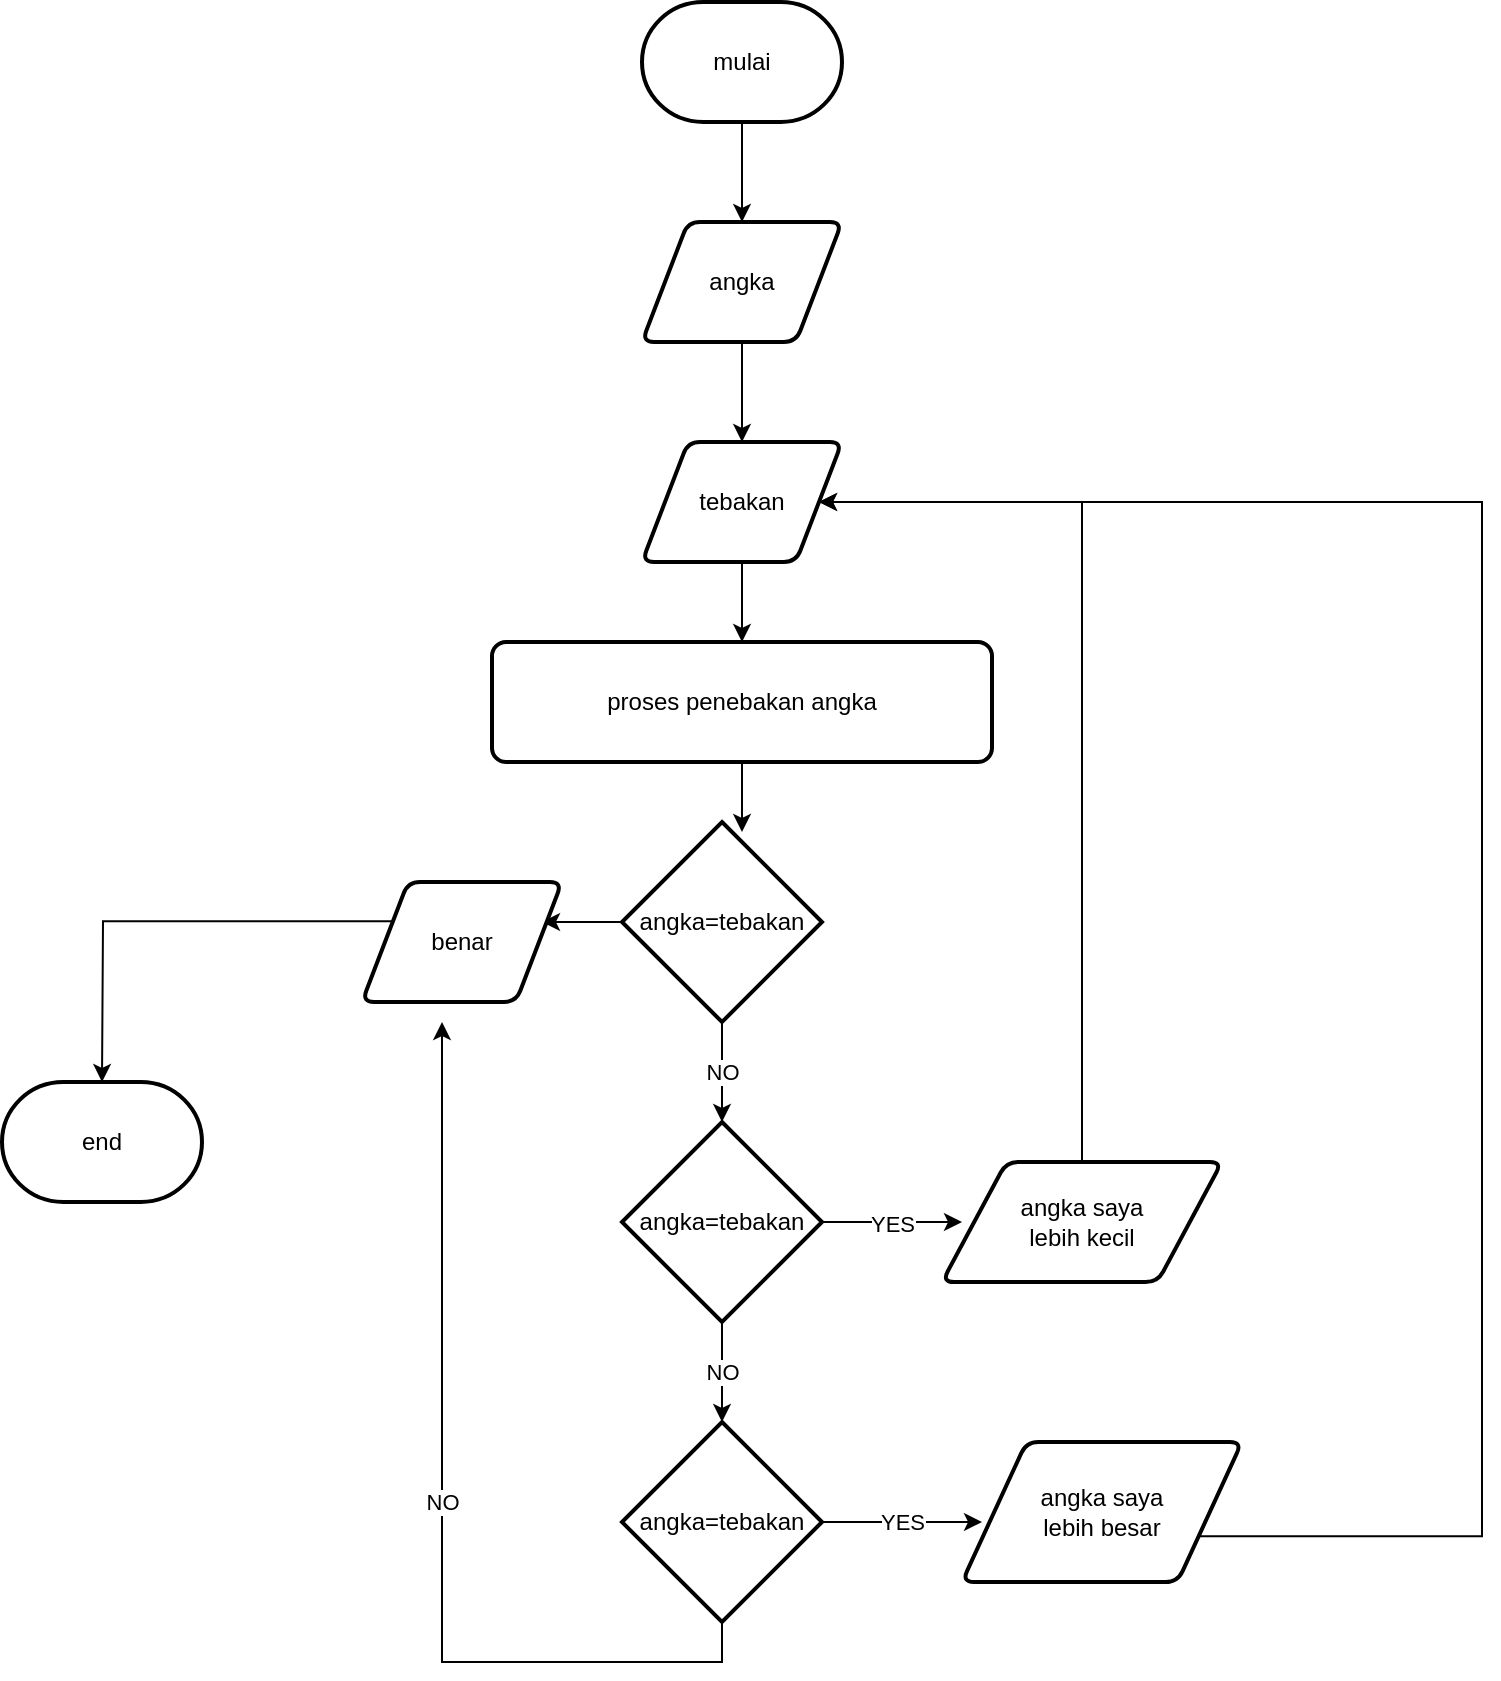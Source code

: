 <mxfile version="22.0.2" type="github">
  <diagram name="Page-1" id="-Rve0Tr7pEIlJw6nE0QR">
    <mxGraphModel dx="880" dy="1570" grid="1" gridSize="10" guides="1" tooltips="1" connect="1" arrows="1" fold="1" page="1" pageScale="1" pageWidth="850" pageHeight="1100" math="0" shadow="0">
      <root>
        <mxCell id="0" />
        <mxCell id="1" parent="0" />
        <mxCell id="lK5pPZv2jzX1POyeuz0M-36" style="edgeStyle=none;rounded=0;orthogonalLoop=1;jettySize=auto;html=1;exitX=0.5;exitY=1;exitDx=0;exitDy=0;exitPerimeter=0;" parent="1" source="lK5pPZv2jzX1POyeuz0M-35" edge="1">
          <mxGeometry relative="1" as="geometry">
            <mxPoint x="400" y="110" as="targetPoint" />
          </mxGeometry>
        </mxCell>
        <mxCell id="lK5pPZv2jzX1POyeuz0M-35" value="mulai" style="strokeWidth=2;html=1;shape=mxgraph.flowchart.terminator;whiteSpace=wrap;" parent="1" vertex="1">
          <mxGeometry x="350" width="100" height="60" as="geometry" />
        </mxCell>
        <mxCell id="lK5pPZv2jzX1POyeuz0M-38" style="edgeStyle=none;rounded=0;orthogonalLoop=1;jettySize=auto;html=1;exitX=0.5;exitY=1;exitDx=0;exitDy=0;" parent="1" source="lK5pPZv2jzX1POyeuz0M-37" edge="1">
          <mxGeometry relative="1" as="geometry">
            <mxPoint x="400" y="220" as="targetPoint" />
          </mxGeometry>
        </mxCell>
        <mxCell id="lK5pPZv2jzX1POyeuz0M-37" value="angka" style="shape=parallelogram;html=1;strokeWidth=2;perimeter=parallelogramPerimeter;whiteSpace=wrap;rounded=1;arcSize=12;size=0.23;" parent="1" vertex="1">
          <mxGeometry x="350" y="110" width="100" height="60" as="geometry" />
        </mxCell>
        <mxCell id="lK5pPZv2jzX1POyeuz0M-40" style="edgeStyle=none;rounded=0;orthogonalLoop=1;jettySize=auto;html=1;exitX=0.5;exitY=1;exitDx=0;exitDy=0;" parent="1" source="lK5pPZv2jzX1POyeuz0M-39" edge="1">
          <mxGeometry relative="1" as="geometry">
            <mxPoint x="400" y="320" as="targetPoint" />
          </mxGeometry>
        </mxCell>
        <mxCell id="lK5pPZv2jzX1POyeuz0M-39" value="tebakan" style="shape=parallelogram;html=1;strokeWidth=2;perimeter=parallelogramPerimeter;whiteSpace=wrap;rounded=1;arcSize=12;size=0.23;" parent="1" vertex="1">
          <mxGeometry x="350" y="220" width="100" height="60" as="geometry" />
        </mxCell>
        <mxCell id="lK5pPZv2jzX1POyeuz0M-41" value="proses penebakan angka" style="rounded=1;whiteSpace=wrap;html=1;absoluteArcSize=1;arcSize=14;strokeWidth=2;" parent="1" vertex="1">
          <mxGeometry x="275" y="320" width="250" height="60" as="geometry" />
        </mxCell>
        <mxCell id="lK5pPZv2jzX1POyeuz0M-43" style="edgeStyle=none;rounded=0;orthogonalLoop=1;jettySize=auto;html=1;" parent="1" source="lK5pPZv2jzX1POyeuz0M-42" edge="1">
          <mxGeometry relative="1" as="geometry">
            <mxPoint x="300" y="460" as="targetPoint" />
            <Array as="points">
              <mxPoint x="300" y="460" />
            </Array>
          </mxGeometry>
        </mxCell>
        <mxCell id="lK5pPZv2jzX1POyeuz0M-42" value="angka=tebakan" style="strokeWidth=2;html=1;shape=mxgraph.flowchart.decision;whiteSpace=wrap;" parent="1" vertex="1">
          <mxGeometry x="340" y="410" width="100" height="100" as="geometry" />
        </mxCell>
        <mxCell id="lK5pPZv2jzX1POyeuz0M-46" style="edgeStyle=orthogonalEdgeStyle;rounded=0;orthogonalLoop=1;jettySize=auto;html=1;exitX=0;exitY=0.25;exitDx=0;exitDy=0;" parent="1" source="lK5pPZv2jzX1POyeuz0M-45" edge="1">
          <mxGeometry relative="1" as="geometry">
            <mxPoint x="80" y="540" as="targetPoint" />
          </mxGeometry>
        </mxCell>
        <mxCell id="lK5pPZv2jzX1POyeuz0M-45" value="benar" style="shape=parallelogram;html=1;strokeWidth=2;perimeter=parallelogramPerimeter;whiteSpace=wrap;rounded=1;arcSize=12;size=0.23;" parent="1" vertex="1">
          <mxGeometry x="210" y="440" width="100" height="60" as="geometry" />
        </mxCell>
        <mxCell id="lK5pPZv2jzX1POyeuz0M-47" style="edgeStyle=none;rounded=0;orthogonalLoop=1;jettySize=auto;html=1;exitX=0.5;exitY=1;exitDx=0;exitDy=0;entryX=0.6;entryY=0.05;entryDx=0;entryDy=0;entryPerimeter=0;" parent="1" source="lK5pPZv2jzX1POyeuz0M-41" target="lK5pPZv2jzX1POyeuz0M-42" edge="1">
          <mxGeometry relative="1" as="geometry" />
        </mxCell>
        <mxCell id="lK5pPZv2jzX1POyeuz0M-53" value="end" style="strokeWidth=2;html=1;shape=mxgraph.flowchart.terminator;whiteSpace=wrap;" parent="1" vertex="1">
          <mxGeometry x="30" y="540" width="100" height="60" as="geometry" />
        </mxCell>
        <mxCell id="lK5pPZv2jzX1POyeuz0M-57" value="YES" style="edgeStyle=orthogonalEdgeStyle;rounded=0;orthogonalLoop=1;jettySize=auto;html=1;" parent="1" source="lK5pPZv2jzX1POyeuz0M-56" edge="1">
          <mxGeometry relative="1" as="geometry">
            <mxPoint x="510" y="610" as="targetPoint" />
          </mxGeometry>
        </mxCell>
        <mxCell id="lK5pPZv2jzX1POyeuz0M-59" value="NO" style="edgeStyle=none;rounded=0;orthogonalLoop=1;jettySize=auto;html=1;exitX=0.5;exitY=1;exitDx=0;exitDy=0;exitPerimeter=0;" parent="1" source="lK5pPZv2jzX1POyeuz0M-56" edge="1">
          <mxGeometry relative="1" as="geometry">
            <mxPoint x="390" y="710" as="targetPoint" />
            <Array as="points">
              <mxPoint x="390" y="710" />
            </Array>
          </mxGeometry>
        </mxCell>
        <mxCell id="lK5pPZv2jzX1POyeuz0M-56" value="angka=tebakan" style="strokeWidth=2;html=1;shape=mxgraph.flowchart.decision;whiteSpace=wrap;" parent="1" vertex="1">
          <mxGeometry x="340" y="560" width="100" height="100" as="geometry" />
        </mxCell>
        <mxCell id="lK5pPZv2jzX1POyeuz0M-66" value="YES" style="edgeStyle=none;rounded=0;orthogonalLoop=1;jettySize=auto;html=1;exitX=1;exitY=0.5;exitDx=0;exitDy=0;exitPerimeter=0;" parent="1" source="lK5pPZv2jzX1POyeuz0M-60" edge="1">
          <mxGeometry relative="1" as="geometry">
            <mxPoint x="520" y="760" as="targetPoint" />
          </mxGeometry>
        </mxCell>
        <mxCell id="lK5pPZv2jzX1POyeuz0M-74" value="NO" style="edgeStyle=none;rounded=0;orthogonalLoop=1;jettySize=auto;html=1;exitX=0.5;exitY=1;exitDx=0;exitDy=0;exitPerimeter=0;" parent="1" source="lK5pPZv2jzX1POyeuz0M-60" edge="1">
          <mxGeometry relative="1" as="geometry">
            <mxPoint x="250" y="510" as="targetPoint" />
            <Array as="points">
              <mxPoint x="390" y="830" />
              <mxPoint x="360" y="830" />
              <mxPoint x="310" y="830" />
              <mxPoint x="250" y="830" />
            </Array>
          </mxGeometry>
        </mxCell>
        <mxCell id="lK5pPZv2jzX1POyeuz0M-60" value="angka=tebakan" style="strokeWidth=2;html=1;shape=mxgraph.flowchart.decision;whiteSpace=wrap;" parent="1" vertex="1">
          <mxGeometry x="340" y="710" width="100" height="100" as="geometry" />
        </mxCell>
        <mxCell id="lK5pPZv2jzX1POyeuz0M-61" value="NO" style="edgeStyle=none;rounded=0;orthogonalLoop=1;jettySize=auto;html=1;exitX=0.5;exitY=1;exitDx=0;exitDy=0;exitPerimeter=0;entryX=0.5;entryY=0;entryDx=0;entryDy=0;entryPerimeter=0;" parent="1" source="lK5pPZv2jzX1POyeuz0M-42" target="lK5pPZv2jzX1POyeuz0M-56" edge="1">
          <mxGeometry relative="1" as="geometry" />
        </mxCell>
        <mxCell id="lK5pPZv2jzX1POyeuz0M-72" style="edgeStyle=orthogonalEdgeStyle;rounded=0;orthogonalLoop=1;jettySize=auto;html=1;exitX=1;exitY=0.75;exitDx=0;exitDy=0;entryX=1;entryY=0.5;entryDx=0;entryDy=0;" parent="1" source="lK5pPZv2jzX1POyeuz0M-68" target="lK5pPZv2jzX1POyeuz0M-39" edge="1">
          <mxGeometry relative="1" as="geometry">
            <Array as="points">
              <mxPoint x="770" y="767" />
              <mxPoint x="770" y="250" />
            </Array>
          </mxGeometry>
        </mxCell>
        <mxCell id="lK5pPZv2jzX1POyeuz0M-68" value="&lt;div&gt;angka saya&lt;/div&gt;&lt;div&gt;lebih besar&lt;br&gt;&lt;/div&gt;" style="shape=parallelogram;html=1;strokeWidth=2;perimeter=parallelogramPerimeter;whiteSpace=wrap;rounded=1;arcSize=12;size=0.23;" parent="1" vertex="1">
          <mxGeometry x="510" y="720" width="140" height="70" as="geometry" />
        </mxCell>
        <mxCell id="lK5pPZv2jzX1POyeuz0M-75" style="edgeStyle=none;rounded=0;orthogonalLoop=1;jettySize=auto;html=1;exitX=0.5;exitY=0;exitDx=0;exitDy=0;entryX=1;entryY=0.5;entryDx=0;entryDy=0;" parent="1" source="lK5pPZv2jzX1POyeuz0M-69" target="lK5pPZv2jzX1POyeuz0M-39" edge="1">
          <mxGeometry relative="1" as="geometry">
            <Array as="points">
              <mxPoint x="570" y="250" />
            </Array>
          </mxGeometry>
        </mxCell>
        <mxCell id="lK5pPZv2jzX1POyeuz0M-69" value="&lt;div&gt;angka saya&lt;/div&gt;&lt;div&gt;lebih kecil&lt;br&gt;&lt;/div&gt;" style="shape=parallelogram;html=1;strokeWidth=2;perimeter=parallelogramPerimeter;whiteSpace=wrap;rounded=1;arcSize=12;size=0.23;" parent="1" vertex="1">
          <mxGeometry x="500" y="580" width="140" height="60" as="geometry" />
        </mxCell>
      </root>
    </mxGraphModel>
  </diagram>
</mxfile>
